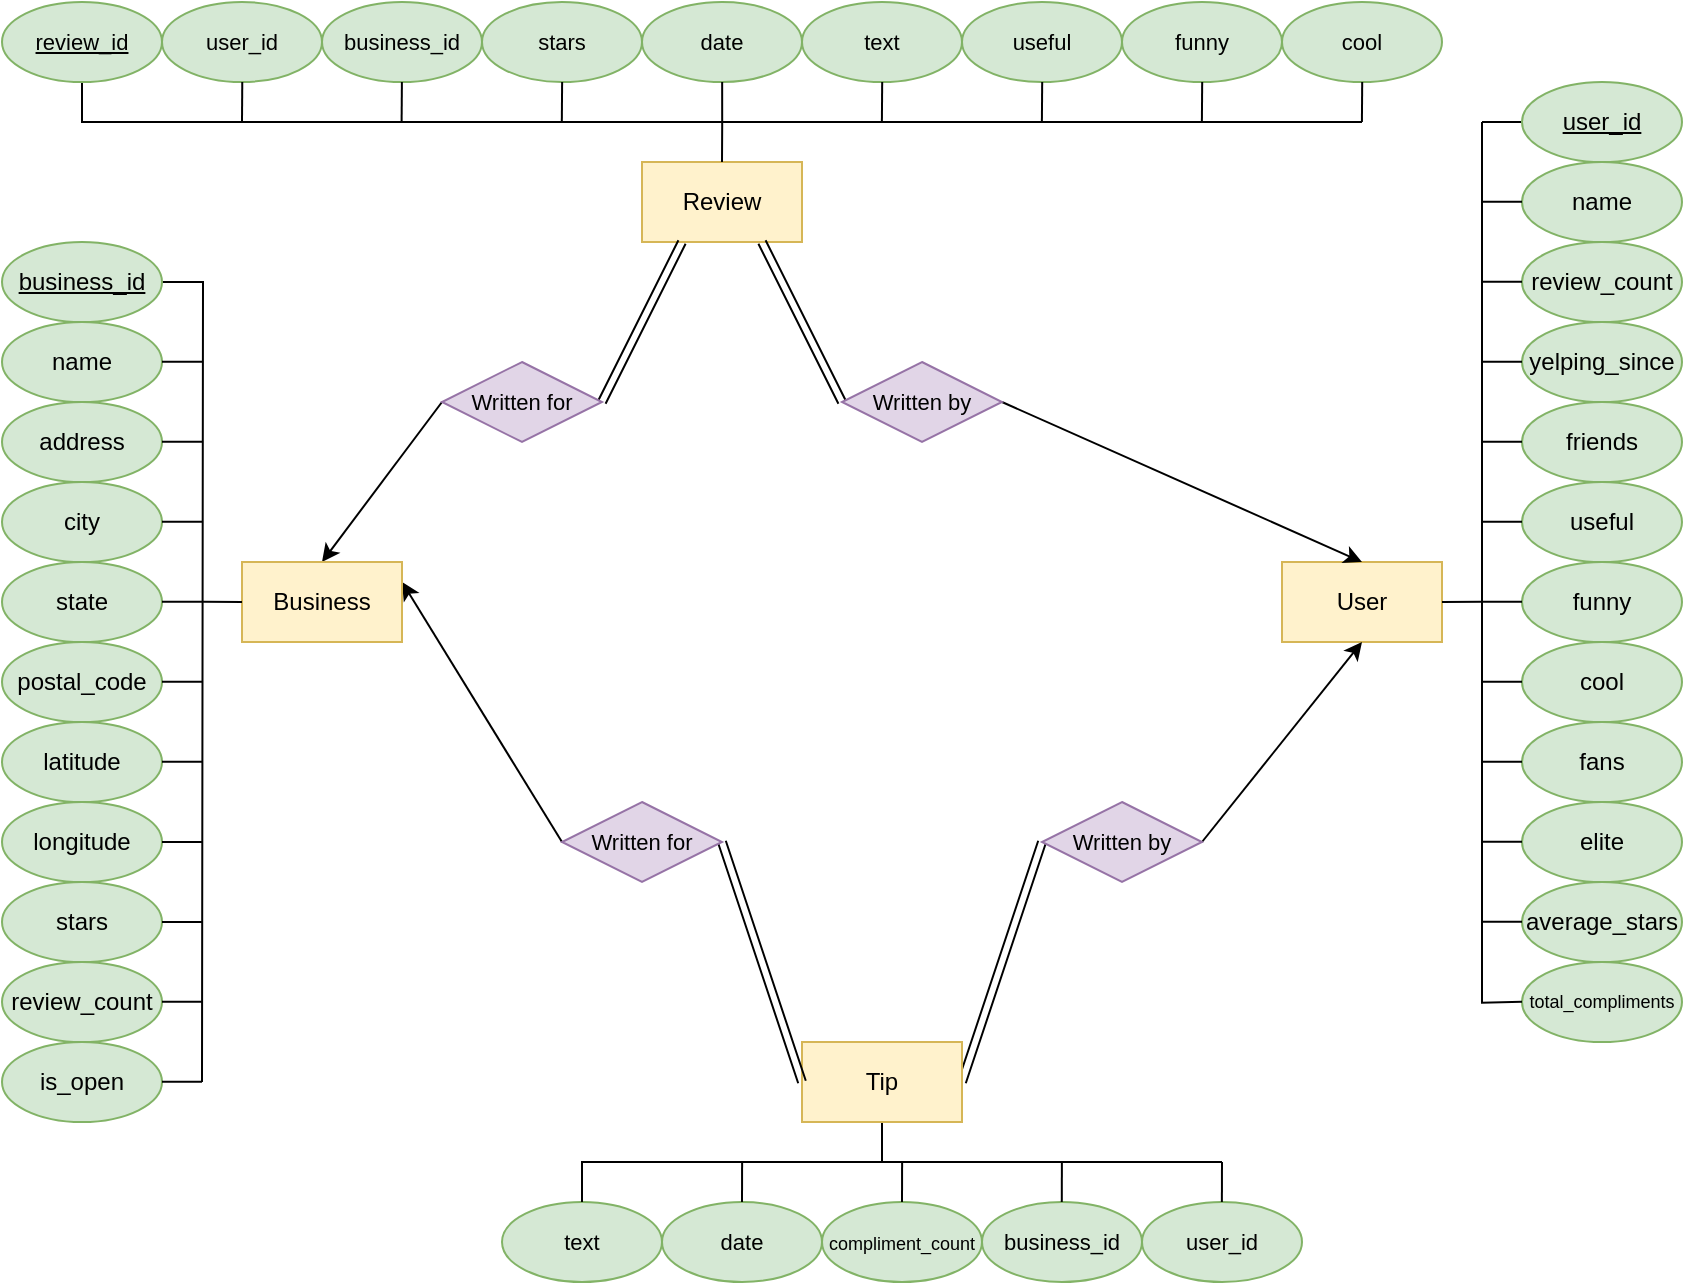 <mxfile version="24.8.6">
  <diagram name="Page-1" id="eNv_A5RffvFErobexF15">
    <mxGraphModel dx="1195" dy="622" grid="1" gridSize="10" guides="1" tooltips="1" connect="1" arrows="1" fold="1" page="1" pageScale="1" pageWidth="850" pageHeight="1100" math="0" shadow="0">
      <root>
        <mxCell id="0" />
        <mxCell id="1" parent="0" />
        <mxCell id="h_vmNCxSiuyqfkkhFMnX-108" style="rounded=0;orthogonalLoop=1;jettySize=auto;html=1;exitX=0.5;exitY=0;exitDx=0;exitDy=0;entryX=0;entryY=0.5;entryDx=0;entryDy=0;endArrow=none;endFill=0;startArrow=classic;startFill=1;" parent="1" source="h_vmNCxSiuyqfkkhFMnX-1" target="h_vmNCxSiuyqfkkhFMnX-107" edge="1">
          <mxGeometry relative="1" as="geometry" />
        </mxCell>
        <mxCell id="h_vmNCxSiuyqfkkhFMnX-115" style="rounded=0;orthogonalLoop=1;jettySize=auto;html=1;exitX=1;exitY=0.25;exitDx=0;exitDy=0;entryX=0;entryY=0.5;entryDx=0;entryDy=0;endArrow=none;endFill=0;startArrow=classic;startFill=1;" parent="1" source="h_vmNCxSiuyqfkkhFMnX-1" target="h_vmNCxSiuyqfkkhFMnX-113" edge="1">
          <mxGeometry relative="1" as="geometry" />
        </mxCell>
        <mxCell id="h_vmNCxSiuyqfkkhFMnX-1" value="Business" style="rounded=0;whiteSpace=wrap;html=1;fillColor=#fff2cc;strokeColor=#d6b656;" parent="1" vertex="1">
          <mxGeometry x="200" y="400" width="80" height="40" as="geometry" />
        </mxCell>
        <mxCell id="h_vmNCxSiuyqfkkhFMnX-2" value="Review" style="rounded=0;whiteSpace=wrap;html=1;fillColor=#fff2cc;strokeColor=#d6b656;" parent="1" vertex="1">
          <mxGeometry x="400" y="200" width="80" height="40" as="geometry" />
        </mxCell>
        <mxCell id="h_vmNCxSiuyqfkkhFMnX-3" value="User" style="rounded=0;whiteSpace=wrap;html=1;fillColor=#fff2cc;strokeColor=#d6b656;" parent="1" vertex="1">
          <mxGeometry x="720" y="400" width="80" height="40" as="geometry" />
        </mxCell>
        <mxCell id="h_vmNCxSiuyqfkkhFMnX-106" style="edgeStyle=orthogonalEdgeStyle;rounded=0;orthogonalLoop=1;jettySize=auto;html=1;endArrow=none;endFill=0;" parent="1" source="h_vmNCxSiuyqfkkhFMnX-5" edge="1">
          <mxGeometry relative="1" as="geometry">
            <mxPoint x="530" y="700" as="targetPoint" />
          </mxGeometry>
        </mxCell>
        <mxCell id="h_vmNCxSiuyqfkkhFMnX-118" style="rounded=0;orthogonalLoop=1;jettySize=auto;html=1;exitX=1;exitY=0.5;exitDx=0;exitDy=0;entryX=0;entryY=0.5;entryDx=0;entryDy=0;endArrow=none;endFill=0;shape=link;" parent="1" source="h_vmNCxSiuyqfkkhFMnX-5" target="h_vmNCxSiuyqfkkhFMnX-117" edge="1">
          <mxGeometry relative="1" as="geometry" />
        </mxCell>
        <mxCell id="h_vmNCxSiuyqfkkhFMnX-5" value="Tip" style="rounded=0;whiteSpace=wrap;html=1;fillColor=#fff2cc;strokeColor=#d6b656;" parent="1" vertex="1">
          <mxGeometry x="480" y="640" width="80" height="40" as="geometry" />
        </mxCell>
        <mxCell id="h_vmNCxSiuyqfkkhFMnX-21" style="edgeStyle=orthogonalEdgeStyle;rounded=0;orthogonalLoop=1;jettySize=auto;html=1;exitX=1;exitY=0.5;exitDx=0;exitDy=0;endArrow=none;endFill=0;" parent="1" source="h_vmNCxSiuyqfkkhFMnX-7" edge="1">
          <mxGeometry relative="1" as="geometry">
            <mxPoint x="180" y="660" as="targetPoint" />
          </mxGeometry>
        </mxCell>
        <mxCell id="h_vmNCxSiuyqfkkhFMnX-7" value="&lt;u&gt;business_id&lt;/u&gt;" style="ellipse;whiteSpace=wrap;html=1;fillColor=#d5e8d4;strokeColor=#82b366;" parent="1" vertex="1">
          <mxGeometry x="80" y="240" width="80" height="40" as="geometry" />
        </mxCell>
        <mxCell id="h_vmNCxSiuyqfkkhFMnX-8" value="name" style="ellipse;whiteSpace=wrap;html=1;fillColor=#d5e8d4;strokeColor=#82b366;" parent="1" vertex="1">
          <mxGeometry x="80" y="280" width="80" height="40" as="geometry" />
        </mxCell>
        <mxCell id="h_vmNCxSiuyqfkkhFMnX-9" value="address" style="ellipse;whiteSpace=wrap;html=1;fillColor=#d5e8d4;strokeColor=#82b366;" parent="1" vertex="1">
          <mxGeometry x="80" y="320" width="80" height="40" as="geometry" />
        </mxCell>
        <mxCell id="h_vmNCxSiuyqfkkhFMnX-10" value="city" style="ellipse;whiteSpace=wrap;html=1;fillColor=#d5e8d4;strokeColor=#82b366;" parent="1" vertex="1">
          <mxGeometry x="80" y="360" width="80" height="40" as="geometry" />
        </mxCell>
        <mxCell id="h_vmNCxSiuyqfkkhFMnX-11" value="state" style="ellipse;whiteSpace=wrap;html=1;fillColor=#d5e8d4;strokeColor=#82b366;" parent="1" vertex="1">
          <mxGeometry x="80" y="400" width="80" height="40" as="geometry" />
        </mxCell>
        <mxCell id="h_vmNCxSiuyqfkkhFMnX-12" value="postal_code" style="ellipse;whiteSpace=wrap;html=1;fillColor=#d5e8d4;strokeColor=#82b366;" parent="1" vertex="1">
          <mxGeometry x="80" y="440" width="80" height="40" as="geometry" />
        </mxCell>
        <mxCell id="h_vmNCxSiuyqfkkhFMnX-13" value="latitude" style="ellipse;whiteSpace=wrap;html=1;fillColor=#d5e8d4;strokeColor=#82b366;" parent="1" vertex="1">
          <mxGeometry x="80" y="480" width="80" height="40" as="geometry" />
        </mxCell>
        <mxCell id="h_vmNCxSiuyqfkkhFMnX-14" value="longitude" style="ellipse;whiteSpace=wrap;html=1;fillColor=#d5e8d4;strokeColor=#82b366;" parent="1" vertex="1">
          <mxGeometry x="80" y="520" width="80" height="40" as="geometry" />
        </mxCell>
        <mxCell id="h_vmNCxSiuyqfkkhFMnX-15" value="stars" style="ellipse;whiteSpace=wrap;html=1;fillColor=#d5e8d4;strokeColor=#82b366;" parent="1" vertex="1">
          <mxGeometry x="80" y="560" width="80" height="40" as="geometry" />
        </mxCell>
        <mxCell id="h_vmNCxSiuyqfkkhFMnX-17" value="review_count" style="ellipse;whiteSpace=wrap;html=1;fillColor=#d5e8d4;strokeColor=#82b366;" parent="1" vertex="1">
          <mxGeometry x="80" y="600" width="80" height="40" as="geometry" />
        </mxCell>
        <mxCell id="h_vmNCxSiuyqfkkhFMnX-19" value="is_open" style="ellipse;whiteSpace=wrap;html=1;fillColor=#d5e8d4;strokeColor=#82b366;" parent="1" vertex="1">
          <mxGeometry x="80" y="640" width="80" height="40" as="geometry" />
        </mxCell>
        <mxCell id="h_vmNCxSiuyqfkkhFMnX-82" style="rounded=0;orthogonalLoop=1;jettySize=auto;html=1;entryX=0.5;entryY=0;entryDx=0;entryDy=0;endArrow=none;endFill=0;" parent="1" edge="1">
          <mxGeometry relative="1" as="geometry">
            <mxPoint x="240" y="640" as="targetPoint" />
          </mxGeometry>
        </mxCell>
        <mxCell id="h_vmNCxSiuyqfkkhFMnX-83" style="edgeStyle=orthogonalEdgeStyle;rounded=0;orthogonalLoop=1;jettySize=auto;html=1;exitX=0.5;exitY=0;exitDx=0;exitDy=0;entryX=0.5;entryY=1;entryDx=0;entryDy=0;endArrow=none;endFill=0;shape=link;" parent="1" edge="1">
          <mxGeometry relative="1" as="geometry">
            <mxPoint x="240" y="560" as="sourcePoint" />
          </mxGeometry>
        </mxCell>
        <mxCell id="h_vmNCxSiuyqfkkhFMnX-22" style="edgeStyle=orthogonalEdgeStyle;rounded=0;orthogonalLoop=1;jettySize=auto;html=1;exitX=1;exitY=0.5;exitDx=0;exitDy=0;endArrow=none;endFill=0;" parent="1" edge="1">
          <mxGeometry relative="1" as="geometry">
            <mxPoint x="180" y="300.146" as="targetPoint" />
            <mxPoint x="160" y="299.86" as="sourcePoint" />
          </mxGeometry>
        </mxCell>
        <mxCell id="h_vmNCxSiuyqfkkhFMnX-23" style="edgeStyle=orthogonalEdgeStyle;rounded=0;orthogonalLoop=1;jettySize=auto;html=1;exitX=1;exitY=0.5;exitDx=0;exitDy=0;endArrow=none;endFill=0;" parent="1" edge="1">
          <mxGeometry relative="1" as="geometry">
            <mxPoint x="180" y="340.146" as="targetPoint" />
            <mxPoint x="160" y="339.86" as="sourcePoint" />
          </mxGeometry>
        </mxCell>
        <mxCell id="h_vmNCxSiuyqfkkhFMnX-24" style="edgeStyle=orthogonalEdgeStyle;rounded=0;orthogonalLoop=1;jettySize=auto;html=1;exitX=1;exitY=0.5;exitDx=0;exitDy=0;endArrow=none;endFill=0;" parent="1" edge="1">
          <mxGeometry relative="1" as="geometry">
            <mxPoint x="180" y="380.146" as="targetPoint" />
            <mxPoint x="160" y="379.86" as="sourcePoint" />
          </mxGeometry>
        </mxCell>
        <mxCell id="h_vmNCxSiuyqfkkhFMnX-25" style="edgeStyle=orthogonalEdgeStyle;rounded=0;orthogonalLoop=1;jettySize=auto;html=1;exitX=1;exitY=0.5;exitDx=0;exitDy=0;endArrow=none;endFill=0;entryX=0;entryY=0.5;entryDx=0;entryDy=0;" parent="1" target="h_vmNCxSiuyqfkkhFMnX-1" edge="1">
          <mxGeometry relative="1" as="geometry">
            <mxPoint x="180" y="420.146" as="targetPoint" />
            <mxPoint x="160" y="419.86" as="sourcePoint" />
            <Array as="points">
              <mxPoint x="181" y="420" />
            </Array>
          </mxGeometry>
        </mxCell>
        <mxCell id="h_vmNCxSiuyqfkkhFMnX-26" style="edgeStyle=orthogonalEdgeStyle;rounded=0;orthogonalLoop=1;jettySize=auto;html=1;exitX=1;exitY=0.5;exitDx=0;exitDy=0;endArrow=none;endFill=0;" parent="1" edge="1">
          <mxGeometry relative="1" as="geometry">
            <mxPoint x="180" y="460.146" as="targetPoint" />
            <mxPoint x="160" y="459.86" as="sourcePoint" />
          </mxGeometry>
        </mxCell>
        <mxCell id="h_vmNCxSiuyqfkkhFMnX-27" style="edgeStyle=orthogonalEdgeStyle;rounded=0;orthogonalLoop=1;jettySize=auto;html=1;exitX=1;exitY=0.5;exitDx=0;exitDy=0;endArrow=none;endFill=0;" parent="1" edge="1">
          <mxGeometry relative="1" as="geometry">
            <mxPoint x="180" y="500.146" as="targetPoint" />
            <mxPoint x="160" y="499.86" as="sourcePoint" />
          </mxGeometry>
        </mxCell>
        <mxCell id="h_vmNCxSiuyqfkkhFMnX-28" style="edgeStyle=orthogonalEdgeStyle;rounded=0;orthogonalLoop=1;jettySize=auto;html=1;exitX=1;exitY=0.5;exitDx=0;exitDy=0;endArrow=none;endFill=0;" parent="1" edge="1">
          <mxGeometry relative="1" as="geometry">
            <mxPoint x="180" y="540.286" as="targetPoint" />
            <mxPoint x="160" y="540" as="sourcePoint" />
          </mxGeometry>
        </mxCell>
        <mxCell id="h_vmNCxSiuyqfkkhFMnX-29" style="edgeStyle=orthogonalEdgeStyle;rounded=0;orthogonalLoop=1;jettySize=auto;html=1;exitX=1;exitY=0.5;exitDx=0;exitDy=0;endArrow=none;endFill=0;" parent="1" edge="1">
          <mxGeometry relative="1" as="geometry">
            <mxPoint x="180" y="580.286" as="targetPoint" />
            <mxPoint x="160" y="580" as="sourcePoint" />
          </mxGeometry>
        </mxCell>
        <mxCell id="h_vmNCxSiuyqfkkhFMnX-30" style="edgeStyle=orthogonalEdgeStyle;rounded=0;orthogonalLoop=1;jettySize=auto;html=1;exitX=1;exitY=0.5;exitDx=0;exitDy=0;endArrow=none;endFill=0;" parent="1" edge="1">
          <mxGeometry relative="1" as="geometry">
            <mxPoint x="180" y="620.146" as="targetPoint" />
            <mxPoint x="160" y="619.86" as="sourcePoint" />
          </mxGeometry>
        </mxCell>
        <mxCell id="h_vmNCxSiuyqfkkhFMnX-31" style="edgeStyle=orthogonalEdgeStyle;rounded=0;orthogonalLoop=1;jettySize=auto;html=1;exitX=1;exitY=0.5;exitDx=0;exitDy=0;endArrow=none;endFill=0;" parent="1" edge="1">
          <mxGeometry relative="1" as="geometry">
            <mxPoint x="180" y="660.146" as="targetPoint" />
            <mxPoint x="160" y="659.86" as="sourcePoint" />
          </mxGeometry>
        </mxCell>
        <mxCell id="h_vmNCxSiuyqfkkhFMnX-47" style="edgeStyle=orthogonalEdgeStyle;rounded=0;orthogonalLoop=1;jettySize=auto;html=1;exitX=0.5;exitY=1;exitDx=0;exitDy=0;endArrow=none;endFill=0;" parent="1" source="h_vmNCxSiuyqfkkhFMnX-37" edge="1">
          <mxGeometry relative="1" as="geometry">
            <mxPoint x="760" y="180" as="targetPoint" />
            <Array as="points">
              <mxPoint x="120" y="180" />
            </Array>
          </mxGeometry>
        </mxCell>
        <mxCell id="h_vmNCxSiuyqfkkhFMnX-37" value="&lt;u&gt;review_id&lt;/u&gt;" style="ellipse;whiteSpace=wrap;html=1;fillColor=#d5e8d4;strokeColor=#82b366;fontSize=11;" parent="1" vertex="1">
          <mxGeometry x="80" y="120" width="80" height="40" as="geometry" />
        </mxCell>
        <mxCell id="h_vmNCxSiuyqfkkhFMnX-39" value="user_id" style="ellipse;whiteSpace=wrap;html=1;fillColor=#d5e8d4;strokeColor=#82b366;fontSize=11;" parent="1" vertex="1">
          <mxGeometry x="160" y="120" width="80" height="40" as="geometry" />
        </mxCell>
        <mxCell id="h_vmNCxSiuyqfkkhFMnX-40" value="business_id" style="ellipse;whiteSpace=wrap;html=1;fillColor=#d5e8d4;strokeColor=#82b366;fontSize=11;" parent="1" vertex="1">
          <mxGeometry x="240" y="120" width="80" height="40" as="geometry" />
        </mxCell>
        <mxCell id="h_vmNCxSiuyqfkkhFMnX-41" value="stars" style="ellipse;whiteSpace=wrap;html=1;fillColor=#d5e8d4;strokeColor=#82b366;fontSize=11;" parent="1" vertex="1">
          <mxGeometry x="320" y="120" width="80" height="40" as="geometry" />
        </mxCell>
        <mxCell id="h_vmNCxSiuyqfkkhFMnX-42" value="date" style="ellipse;whiteSpace=wrap;html=1;fillColor=#d5e8d4;strokeColor=#82b366;fontSize=11;" parent="1" vertex="1">
          <mxGeometry x="400" y="120" width="80" height="40" as="geometry" />
        </mxCell>
        <mxCell id="h_vmNCxSiuyqfkkhFMnX-43" value="text" style="ellipse;whiteSpace=wrap;html=1;fillColor=#d5e8d4;strokeColor=#82b366;fontSize=11;" parent="1" vertex="1">
          <mxGeometry x="480" y="120" width="80" height="40" as="geometry" />
        </mxCell>
        <mxCell id="h_vmNCxSiuyqfkkhFMnX-44" value="useful" style="ellipse;whiteSpace=wrap;html=1;fillColor=#d5e8d4;strokeColor=#82b366;fontSize=11;" parent="1" vertex="1">
          <mxGeometry x="560" y="120" width="80" height="40" as="geometry" />
        </mxCell>
        <mxCell id="h_vmNCxSiuyqfkkhFMnX-45" value="funny" style="ellipse;whiteSpace=wrap;html=1;fillColor=#d5e8d4;strokeColor=#82b366;fontSize=11;" parent="1" vertex="1">
          <mxGeometry x="640" y="120" width="80" height="40" as="geometry" />
        </mxCell>
        <mxCell id="h_vmNCxSiuyqfkkhFMnX-46" value="cool" style="ellipse;whiteSpace=wrap;html=1;fillColor=#d5e8d4;strokeColor=#82b366;fontSize=11;" parent="1" vertex="1">
          <mxGeometry x="720" y="120" width="80" height="40" as="geometry" />
        </mxCell>
        <mxCell id="h_vmNCxSiuyqfkkhFMnX-48" style="edgeStyle=orthogonalEdgeStyle;rounded=0;orthogonalLoop=1;jettySize=auto;html=1;exitX=0.5;exitY=1;exitDx=0;exitDy=0;endArrow=none;endFill=0;" parent="1" edge="1">
          <mxGeometry relative="1" as="geometry">
            <mxPoint x="199.997" y="180" as="targetPoint" />
            <mxPoint x="200.14" y="160" as="sourcePoint" />
          </mxGeometry>
        </mxCell>
        <mxCell id="h_vmNCxSiuyqfkkhFMnX-49" style="edgeStyle=orthogonalEdgeStyle;rounded=0;orthogonalLoop=1;jettySize=auto;html=1;exitX=0.5;exitY=1;exitDx=0;exitDy=0;endArrow=none;endFill=0;" parent="1" edge="1">
          <mxGeometry relative="1" as="geometry">
            <mxPoint x="279.807" y="180" as="targetPoint" />
            <mxPoint x="279.95" y="160" as="sourcePoint" />
          </mxGeometry>
        </mxCell>
        <mxCell id="h_vmNCxSiuyqfkkhFMnX-50" style="edgeStyle=orthogonalEdgeStyle;rounded=0;orthogonalLoop=1;jettySize=auto;html=1;exitX=0.5;exitY=1;exitDx=0;exitDy=0;endArrow=none;endFill=0;" parent="1" edge="1">
          <mxGeometry relative="1" as="geometry">
            <mxPoint x="359.917" y="180" as="targetPoint" />
            <mxPoint x="360.06" y="160" as="sourcePoint" />
          </mxGeometry>
        </mxCell>
        <mxCell id="h_vmNCxSiuyqfkkhFMnX-51" style="edgeStyle=orthogonalEdgeStyle;rounded=0;orthogonalLoop=1;jettySize=auto;html=1;exitX=0.5;exitY=1;exitDx=0;exitDy=0;endArrow=none;endFill=0;entryX=0.5;entryY=0;entryDx=0;entryDy=0;" parent="1" target="h_vmNCxSiuyqfkkhFMnX-2" edge="1">
          <mxGeometry relative="1" as="geometry">
            <mxPoint x="439.937" y="180" as="targetPoint" />
            <mxPoint x="440.08" y="160" as="sourcePoint" />
            <Array as="points">
              <mxPoint x="440" y="181" />
              <mxPoint x="440" y="181" />
            </Array>
          </mxGeometry>
        </mxCell>
        <mxCell id="h_vmNCxSiuyqfkkhFMnX-52" style="edgeStyle=orthogonalEdgeStyle;rounded=0;orthogonalLoop=1;jettySize=auto;html=1;exitX=0.5;exitY=1;exitDx=0;exitDy=0;endArrow=none;endFill=0;" parent="1" edge="1">
          <mxGeometry relative="1" as="geometry">
            <mxPoint x="519.947" y="180" as="targetPoint" />
            <mxPoint x="520.09" y="160" as="sourcePoint" />
          </mxGeometry>
        </mxCell>
        <mxCell id="h_vmNCxSiuyqfkkhFMnX-53" style="edgeStyle=orthogonalEdgeStyle;rounded=0;orthogonalLoop=1;jettySize=auto;html=1;exitX=0.5;exitY=1;exitDx=0;exitDy=0;endArrow=none;endFill=0;" parent="1" edge="1">
          <mxGeometry relative="1" as="geometry">
            <mxPoint x="599.947" y="180" as="targetPoint" />
            <mxPoint x="600.09" y="160" as="sourcePoint" />
          </mxGeometry>
        </mxCell>
        <mxCell id="h_vmNCxSiuyqfkkhFMnX-54" style="edgeStyle=orthogonalEdgeStyle;rounded=0;orthogonalLoop=1;jettySize=auto;html=1;exitX=0.5;exitY=1;exitDx=0;exitDy=0;endArrow=none;endFill=0;" parent="1" edge="1">
          <mxGeometry relative="1" as="geometry">
            <mxPoint x="679.947" y="180" as="targetPoint" />
            <mxPoint x="680.09" y="160" as="sourcePoint" />
          </mxGeometry>
        </mxCell>
        <mxCell id="h_vmNCxSiuyqfkkhFMnX-55" style="edgeStyle=orthogonalEdgeStyle;rounded=0;orthogonalLoop=1;jettySize=auto;html=1;exitX=0.5;exitY=1;exitDx=0;exitDy=0;endArrow=none;endFill=0;" parent="1" edge="1">
          <mxGeometry relative="1" as="geometry">
            <mxPoint x="759.957" y="180" as="targetPoint" />
            <mxPoint x="760.1" y="160" as="sourcePoint" />
          </mxGeometry>
        </mxCell>
        <mxCell id="h_vmNCxSiuyqfkkhFMnX-68" style="edgeStyle=orthogonalEdgeStyle;rounded=0;orthogonalLoop=1;jettySize=auto;html=1;endArrow=none;endFill=0;" parent="1" source="h_vmNCxSiuyqfkkhFMnX-56" edge="1">
          <mxGeometry relative="1" as="geometry">
            <mxPoint x="820" y="180" as="targetPoint" />
          </mxGeometry>
        </mxCell>
        <mxCell id="h_vmNCxSiuyqfkkhFMnX-56" value="&lt;u&gt;user_id&lt;/u&gt;" style="ellipse;whiteSpace=wrap;html=1;fillColor=#d5e8d4;strokeColor=#82b366;" parent="1" vertex="1">
          <mxGeometry x="840" y="160" width="80" height="40" as="geometry" />
        </mxCell>
        <mxCell id="h_vmNCxSiuyqfkkhFMnX-57" value="name" style="ellipse;whiteSpace=wrap;html=1;fillColor=#d5e8d4;strokeColor=#82b366;" parent="1" vertex="1">
          <mxGeometry x="840" y="200" width="80" height="40" as="geometry" />
        </mxCell>
        <mxCell id="h_vmNCxSiuyqfkkhFMnX-58" value="review_count" style="ellipse;whiteSpace=wrap;html=1;fillColor=#d5e8d4;strokeColor=#82b366;" parent="1" vertex="1">
          <mxGeometry x="840" y="240" width="80" height="40" as="geometry" />
        </mxCell>
        <mxCell id="h_vmNCxSiuyqfkkhFMnX-59" value="yelping_since" style="ellipse;whiteSpace=wrap;html=1;fillColor=#d5e8d4;strokeColor=#82b366;" parent="1" vertex="1">
          <mxGeometry x="840" y="280" width="80" height="40" as="geometry" />
        </mxCell>
        <mxCell id="h_vmNCxSiuyqfkkhFMnX-60" value="friends" style="ellipse;whiteSpace=wrap;html=1;fillColor=#d5e8d4;strokeColor=#82b366;" parent="1" vertex="1">
          <mxGeometry x="840" y="320" width="80" height="40" as="geometry" />
        </mxCell>
        <mxCell id="h_vmNCxSiuyqfkkhFMnX-61" value="useful" style="ellipse;whiteSpace=wrap;html=1;fillColor=#d5e8d4;strokeColor=#82b366;" parent="1" vertex="1">
          <mxGeometry x="840" y="360" width="80" height="40" as="geometry" />
        </mxCell>
        <mxCell id="h_vmNCxSiuyqfkkhFMnX-62" value="funny" style="ellipse;whiteSpace=wrap;html=1;fillColor=#d5e8d4;strokeColor=#82b366;" parent="1" vertex="1">
          <mxGeometry x="840" y="400" width="80" height="40" as="geometry" />
        </mxCell>
        <mxCell id="h_vmNCxSiuyqfkkhFMnX-63" value="cool" style="ellipse;whiteSpace=wrap;html=1;fillColor=#d5e8d4;strokeColor=#82b366;" parent="1" vertex="1">
          <mxGeometry x="840" y="440" width="80" height="40" as="geometry" />
        </mxCell>
        <mxCell id="h_vmNCxSiuyqfkkhFMnX-64" value="fans" style="ellipse;whiteSpace=wrap;html=1;fillColor=#d5e8d4;strokeColor=#82b366;" parent="1" vertex="1">
          <mxGeometry x="840" y="480" width="80" height="40" as="geometry" />
        </mxCell>
        <mxCell id="h_vmNCxSiuyqfkkhFMnX-65" value="elite" style="ellipse;whiteSpace=wrap;html=1;fillColor=#d5e8d4;strokeColor=#82b366;" parent="1" vertex="1">
          <mxGeometry x="840" y="520" width="80" height="40" as="geometry" />
        </mxCell>
        <mxCell id="h_vmNCxSiuyqfkkhFMnX-66" value="average_stars" style="ellipse;whiteSpace=wrap;html=1;fillColor=#d5e8d4;strokeColor=#82b366;" parent="1" vertex="1">
          <mxGeometry x="840" y="560" width="80" height="40" as="geometry" />
        </mxCell>
        <mxCell id="h_vmNCxSiuyqfkkhFMnX-67" value="total_compliments" style="ellipse;whiteSpace=wrap;html=1;fillColor=#d5e8d4;strokeColor=#82b366;fontSize=9;" parent="1" vertex="1">
          <mxGeometry x="840" y="600" width="80" height="40" as="geometry" />
        </mxCell>
        <mxCell id="h_vmNCxSiuyqfkkhFMnX-69" style="edgeStyle=orthogonalEdgeStyle;rounded=0;orthogonalLoop=1;jettySize=auto;html=1;endArrow=none;endFill=0;" parent="1" edge="1">
          <mxGeometry relative="1" as="geometry">
            <mxPoint x="820" y="219.92" as="targetPoint" />
            <mxPoint x="840" y="219.92" as="sourcePoint" />
          </mxGeometry>
        </mxCell>
        <mxCell id="h_vmNCxSiuyqfkkhFMnX-70" style="edgeStyle=orthogonalEdgeStyle;rounded=0;orthogonalLoop=1;jettySize=auto;html=1;endArrow=none;endFill=0;" parent="1" edge="1">
          <mxGeometry relative="1" as="geometry">
            <mxPoint x="820" y="259.92" as="targetPoint" />
            <mxPoint x="840" y="259.92" as="sourcePoint" />
          </mxGeometry>
        </mxCell>
        <mxCell id="h_vmNCxSiuyqfkkhFMnX-71" style="edgeStyle=orthogonalEdgeStyle;rounded=0;orthogonalLoop=1;jettySize=auto;html=1;endArrow=none;endFill=0;" parent="1" edge="1">
          <mxGeometry relative="1" as="geometry">
            <mxPoint x="820" y="299.92" as="targetPoint" />
            <mxPoint x="840" y="299.92" as="sourcePoint" />
          </mxGeometry>
        </mxCell>
        <mxCell id="h_vmNCxSiuyqfkkhFMnX-72" style="edgeStyle=orthogonalEdgeStyle;rounded=0;orthogonalLoop=1;jettySize=auto;html=1;endArrow=none;endFill=0;" parent="1" edge="1">
          <mxGeometry relative="1" as="geometry">
            <mxPoint x="820" y="339.92" as="targetPoint" />
            <mxPoint x="840" y="339.92" as="sourcePoint" />
          </mxGeometry>
        </mxCell>
        <mxCell id="h_vmNCxSiuyqfkkhFMnX-73" style="edgeStyle=orthogonalEdgeStyle;rounded=0;orthogonalLoop=1;jettySize=auto;html=1;endArrow=none;endFill=0;" parent="1" edge="1">
          <mxGeometry relative="1" as="geometry">
            <mxPoint x="820" y="379.92" as="targetPoint" />
            <mxPoint x="840" y="379.92" as="sourcePoint" />
          </mxGeometry>
        </mxCell>
        <mxCell id="h_vmNCxSiuyqfkkhFMnX-74" style="edgeStyle=orthogonalEdgeStyle;rounded=0;orthogonalLoop=1;jettySize=auto;html=1;endArrow=none;endFill=0;entryX=1;entryY=0.5;entryDx=0;entryDy=0;" parent="1" target="h_vmNCxSiuyqfkkhFMnX-3" edge="1">
          <mxGeometry relative="1" as="geometry">
            <mxPoint x="820" y="419.92" as="targetPoint" />
            <mxPoint x="840" y="419.92" as="sourcePoint" />
            <Array as="points">
              <mxPoint x="820" y="420" />
              <mxPoint x="820" y="420" />
            </Array>
          </mxGeometry>
        </mxCell>
        <mxCell id="h_vmNCxSiuyqfkkhFMnX-75" style="edgeStyle=orthogonalEdgeStyle;rounded=0;orthogonalLoop=1;jettySize=auto;html=1;endArrow=none;endFill=0;" parent="1" edge="1">
          <mxGeometry relative="1" as="geometry">
            <mxPoint x="820" y="459.92" as="targetPoint" />
            <mxPoint x="840" y="459.92" as="sourcePoint" />
          </mxGeometry>
        </mxCell>
        <mxCell id="h_vmNCxSiuyqfkkhFMnX-76" style="edgeStyle=orthogonalEdgeStyle;rounded=0;orthogonalLoop=1;jettySize=auto;html=1;endArrow=none;endFill=0;" parent="1" edge="1">
          <mxGeometry relative="1" as="geometry">
            <mxPoint x="820" y="499.92" as="targetPoint" />
            <mxPoint x="840" y="499.92" as="sourcePoint" />
          </mxGeometry>
        </mxCell>
        <mxCell id="h_vmNCxSiuyqfkkhFMnX-77" style="edgeStyle=orthogonalEdgeStyle;rounded=0;orthogonalLoop=1;jettySize=auto;html=1;endArrow=none;endFill=0;" parent="1" edge="1">
          <mxGeometry relative="1" as="geometry">
            <mxPoint x="820" y="539.92" as="targetPoint" />
            <mxPoint x="840" y="539.92" as="sourcePoint" />
          </mxGeometry>
        </mxCell>
        <mxCell id="h_vmNCxSiuyqfkkhFMnX-78" style="edgeStyle=orthogonalEdgeStyle;rounded=0;orthogonalLoop=1;jettySize=auto;html=1;endArrow=none;endFill=0;" parent="1" edge="1">
          <mxGeometry relative="1" as="geometry">
            <mxPoint x="820" y="579.92" as="targetPoint" />
            <mxPoint x="840" y="579.92" as="sourcePoint" />
          </mxGeometry>
        </mxCell>
        <mxCell id="h_vmNCxSiuyqfkkhFMnX-79" style="edgeStyle=orthogonalEdgeStyle;rounded=0;orthogonalLoop=1;jettySize=auto;html=1;endArrow=none;endFill=0;" parent="1" edge="1">
          <mxGeometry relative="1" as="geometry">
            <mxPoint x="820" y="180" as="targetPoint" />
            <mxPoint x="840" y="619.92" as="sourcePoint" />
          </mxGeometry>
        </mxCell>
        <mxCell id="h_vmNCxSiuyqfkkhFMnX-90" value="text" style="ellipse;whiteSpace=wrap;html=1;fillColor=#d5e8d4;strokeColor=#82b366;fontSize=11;" parent="1" vertex="1">
          <mxGeometry x="330" y="720" width="80" height="40" as="geometry" />
        </mxCell>
        <mxCell id="h_vmNCxSiuyqfkkhFMnX-91" value="date" style="ellipse;whiteSpace=wrap;html=1;fillColor=#d5e8d4;strokeColor=#82b366;fontSize=11;" parent="1" vertex="1">
          <mxGeometry x="410" y="720" width="80" height="40" as="geometry" />
        </mxCell>
        <mxCell id="h_vmNCxSiuyqfkkhFMnX-92" value="&lt;font style=&quot;font-size: 9px;&quot;&gt;compliment_count&lt;/font&gt;" style="ellipse;whiteSpace=wrap;html=1;fillColor=#d5e8d4;strokeColor=#82b366;fontSize=11;" parent="1" vertex="1">
          <mxGeometry x="490" y="720" width="80" height="40" as="geometry" />
        </mxCell>
        <mxCell id="h_vmNCxSiuyqfkkhFMnX-93" value="business_id" style="ellipse;whiteSpace=wrap;html=1;fillColor=#d5e8d4;strokeColor=#82b366;fontSize=11;" parent="1" vertex="1">
          <mxGeometry x="570" y="720" width="80" height="40" as="geometry" />
        </mxCell>
        <mxCell id="h_vmNCxSiuyqfkkhFMnX-94" value="user_id" style="ellipse;whiteSpace=wrap;html=1;fillColor=#d5e8d4;strokeColor=#82b366;fontSize=11;" parent="1" vertex="1">
          <mxGeometry x="650" y="720" width="80" height="40" as="geometry" />
        </mxCell>
        <mxCell id="h_vmNCxSiuyqfkkhFMnX-101" style="edgeStyle=orthogonalEdgeStyle;rounded=0;orthogonalLoop=1;jettySize=auto;html=1;exitX=0.5;exitY=0;exitDx=0;exitDy=0;endArrow=none;endFill=0;" parent="1" edge="1">
          <mxGeometry relative="1" as="geometry">
            <mxPoint x="690" y="700" as="targetPoint" />
            <mxPoint x="370" y="720" as="sourcePoint" />
            <Array as="points">
              <mxPoint x="370" y="700" />
            </Array>
          </mxGeometry>
        </mxCell>
        <mxCell id="h_vmNCxSiuyqfkkhFMnX-102" style="edgeStyle=orthogonalEdgeStyle;rounded=0;orthogonalLoop=1;jettySize=auto;html=1;exitX=0.5;exitY=0;exitDx=0;exitDy=0;endArrow=none;endFill=0;" parent="1" edge="1">
          <mxGeometry relative="1" as="geometry">
            <mxPoint x="450.056" y="700" as="targetPoint" />
            <mxPoint x="450" y="720" as="sourcePoint" />
          </mxGeometry>
        </mxCell>
        <mxCell id="h_vmNCxSiuyqfkkhFMnX-103" style="edgeStyle=orthogonalEdgeStyle;rounded=0;orthogonalLoop=1;jettySize=auto;html=1;exitX=0.5;exitY=0;exitDx=0;exitDy=0;endArrow=none;endFill=0;" parent="1" edge="1">
          <mxGeometry relative="1" as="geometry">
            <mxPoint x="530.056" y="700" as="targetPoint" />
            <mxPoint x="530" y="720" as="sourcePoint" />
          </mxGeometry>
        </mxCell>
        <mxCell id="h_vmNCxSiuyqfkkhFMnX-104" style="edgeStyle=orthogonalEdgeStyle;rounded=0;orthogonalLoop=1;jettySize=auto;html=1;exitX=0.5;exitY=0;exitDx=0;exitDy=0;endArrow=none;endFill=0;" parent="1" edge="1">
          <mxGeometry relative="1" as="geometry">
            <mxPoint x="609.946" y="700" as="targetPoint" />
            <mxPoint x="609.89" y="720" as="sourcePoint" />
          </mxGeometry>
        </mxCell>
        <mxCell id="h_vmNCxSiuyqfkkhFMnX-105" style="edgeStyle=orthogonalEdgeStyle;rounded=0;orthogonalLoop=1;jettySize=auto;html=1;exitX=0.5;exitY=0;exitDx=0;exitDy=0;endArrow=none;endFill=0;" parent="1" edge="1">
          <mxGeometry relative="1" as="geometry">
            <mxPoint x="689.996" y="700" as="targetPoint" />
            <mxPoint x="689.94" y="720" as="sourcePoint" />
          </mxGeometry>
        </mxCell>
        <mxCell id="h_vmNCxSiuyqfkkhFMnX-109" style="rounded=0;orthogonalLoop=1;jettySize=auto;html=1;exitX=1;exitY=0.5;exitDx=0;exitDy=0;entryX=0.25;entryY=1;entryDx=0;entryDy=0;endArrow=none;endFill=0;shape=link;" parent="1" source="h_vmNCxSiuyqfkkhFMnX-107" target="h_vmNCxSiuyqfkkhFMnX-2" edge="1">
          <mxGeometry relative="1" as="geometry" />
        </mxCell>
        <mxCell id="h_vmNCxSiuyqfkkhFMnX-107" value="Written for" style="rhombus;whiteSpace=wrap;html=1;fontSize=11;fillColor=#e1d5e7;strokeColor=#9673a6;" parent="1" vertex="1">
          <mxGeometry x="300" y="300" width="80" height="40" as="geometry" />
        </mxCell>
        <mxCell id="h_vmNCxSiuyqfkkhFMnX-111" style="rounded=0;orthogonalLoop=1;jettySize=auto;html=1;exitX=0;exitY=0.5;exitDx=0;exitDy=0;entryX=0.75;entryY=1;entryDx=0;entryDy=0;endArrow=none;endFill=0;shape=link;" parent="1" source="h_vmNCxSiuyqfkkhFMnX-110" target="h_vmNCxSiuyqfkkhFMnX-2" edge="1">
          <mxGeometry relative="1" as="geometry" />
        </mxCell>
        <mxCell id="h_vmNCxSiuyqfkkhFMnX-112" style="rounded=0;orthogonalLoop=1;jettySize=auto;html=1;exitX=1;exitY=0.5;exitDx=0;exitDy=0;entryX=0.5;entryY=0;entryDx=0;entryDy=0;endArrow=classic;endFill=1;" parent="1" source="h_vmNCxSiuyqfkkhFMnX-110" target="h_vmNCxSiuyqfkkhFMnX-3" edge="1">
          <mxGeometry relative="1" as="geometry" />
        </mxCell>
        <mxCell id="h_vmNCxSiuyqfkkhFMnX-110" value="Written by" style="rhombus;whiteSpace=wrap;html=1;fontSize=11;fillColor=#e1d5e7;strokeColor=#9673a6;" parent="1" vertex="1">
          <mxGeometry x="500" y="300" width="80" height="40" as="geometry" />
        </mxCell>
        <mxCell id="h_vmNCxSiuyqfkkhFMnX-116" style="rounded=0;orthogonalLoop=1;jettySize=auto;html=1;exitX=1;exitY=0.5;exitDx=0;exitDy=0;entryX=0;entryY=0.5;entryDx=0;entryDy=0;endArrow=none;endFill=0;shape=link;" parent="1" source="h_vmNCxSiuyqfkkhFMnX-113" target="h_vmNCxSiuyqfkkhFMnX-5" edge="1">
          <mxGeometry relative="1" as="geometry" />
        </mxCell>
        <mxCell id="h_vmNCxSiuyqfkkhFMnX-113" value="Written for" style="rhombus;whiteSpace=wrap;html=1;fontSize=11;fillColor=#e1d5e7;strokeColor=#9673a6;" parent="1" vertex="1">
          <mxGeometry x="360" y="520" width="80" height="40" as="geometry" />
        </mxCell>
        <mxCell id="h_vmNCxSiuyqfkkhFMnX-119" style="rounded=0;orthogonalLoop=1;jettySize=auto;html=1;entryX=0.5;entryY=1;entryDx=0;entryDy=0;endArrow=classic;endFill=1;exitX=1;exitY=0.5;exitDx=0;exitDy=0;" parent="1" source="h_vmNCxSiuyqfkkhFMnX-117" target="h_vmNCxSiuyqfkkhFMnX-3" edge="1">
          <mxGeometry relative="1" as="geometry">
            <mxPoint x="640" y="560" as="sourcePoint" />
          </mxGeometry>
        </mxCell>
        <mxCell id="h_vmNCxSiuyqfkkhFMnX-117" value="Written by" style="rhombus;whiteSpace=wrap;html=1;fontSize=11;fillColor=#e1d5e7;strokeColor=#9673a6;" parent="1" vertex="1">
          <mxGeometry x="600" y="520" width="80" height="40" as="geometry" />
        </mxCell>
      </root>
    </mxGraphModel>
  </diagram>
</mxfile>
